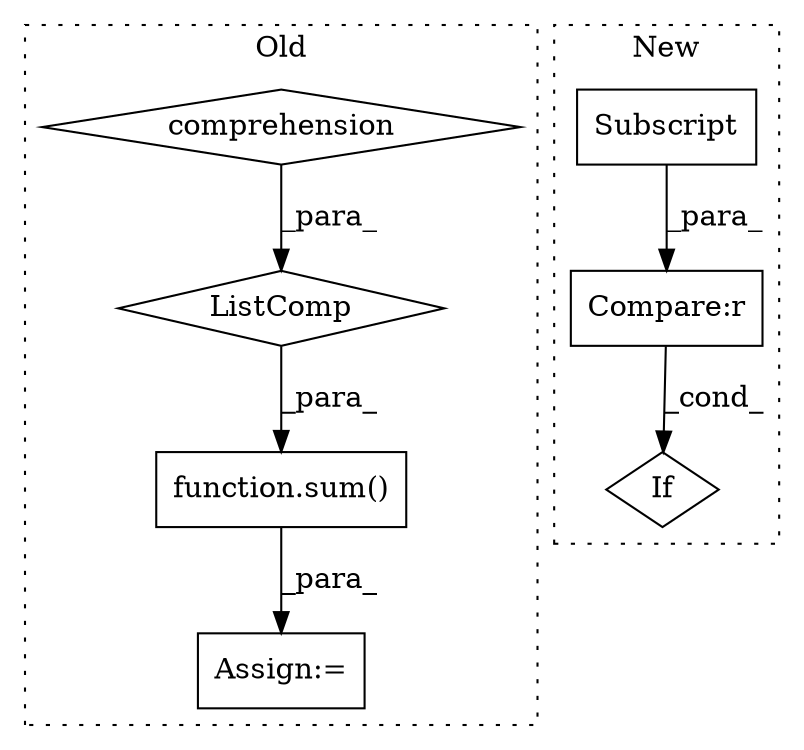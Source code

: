 digraph G {
subgraph cluster0 {
1 [label="function.sum()" a="75" s="11740,11751" l="4,1" shape="box"];
3 [label="Assign:=" a="68" s="11737" l="3" shape="box"];
4 [label="comprehension" a="45" s="11699" l="3" shape="diamond"];
5 [label="ListComp" a="106" s="11656" l="65" shape="diamond"];
label = "Old";
style="dotted";
}
subgraph cluster1 {
2 [label="Subscript" a="63" s="11710,0" l="10,0" shape="box"];
6 [label="Compare:r" a="40" s="11710" l="26" shape="box"];
7 [label="If" a="96" s="11707" l="3" shape="diamond"];
label = "New";
style="dotted";
}
1 -> 3 [label="_para_"];
2 -> 6 [label="_para_"];
4 -> 5 [label="_para_"];
5 -> 1 [label="_para_"];
6 -> 7 [label="_cond_"];
}